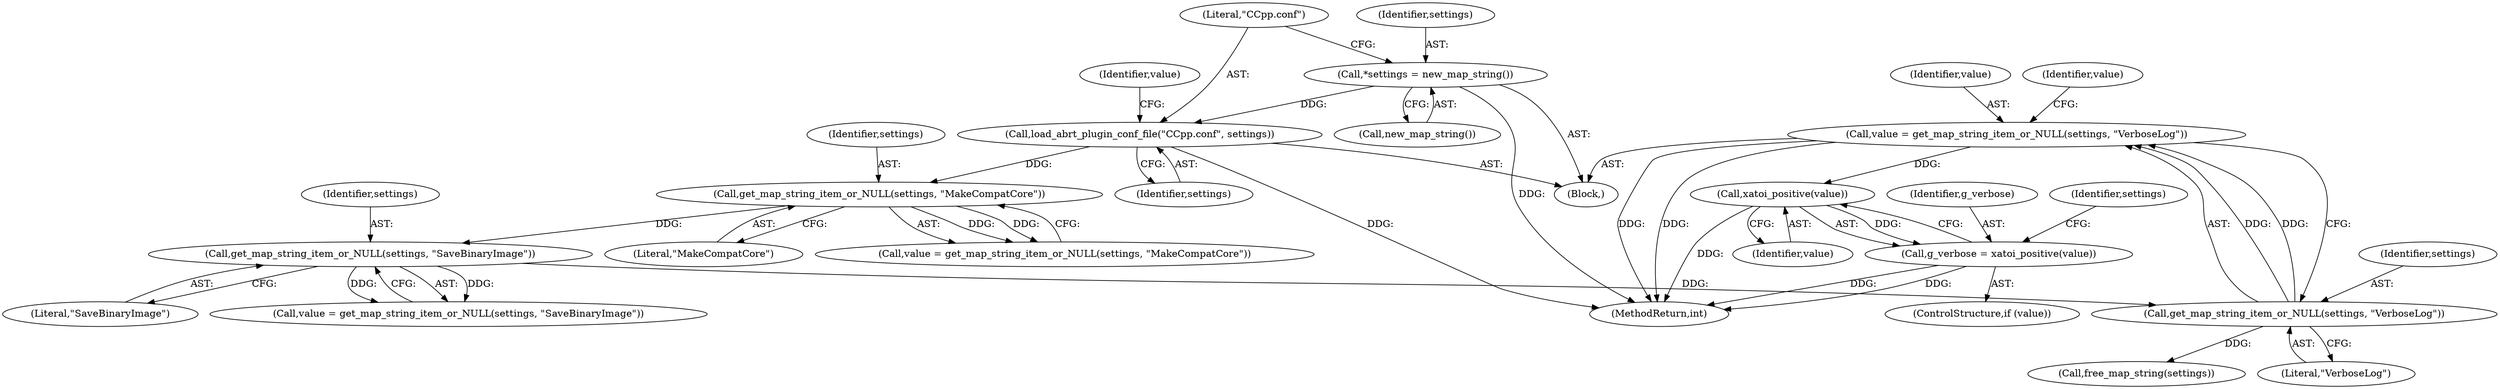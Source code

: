 digraph "0_abrt_8939398b82006ba1fec4ed491339fc075f43fc7c_1@pointer" {
"1000247" [label="(Call,value = get_map_string_item_or_NULL(settings, \"VerboseLog\"))"];
"1000249" [label="(Call,get_map_string_item_or_NULL(settings, \"VerboseLog\"))"];
"1000238" [label="(Call,get_map_string_item_or_NULL(settings, \"SaveBinaryImage\"))"];
"1000227" [label="(Call,get_map_string_item_or_NULL(settings, \"MakeCompatCore\"))"];
"1000221" [label="(Call,load_abrt_plugin_conf_file(\"CCpp.conf\", settings))"];
"1000218" [label="(Call,*settings = new_map_string())"];
"1000256" [label="(Call,xatoi_positive(value))"];
"1000254" [label="(Call,g_verbose = xatoi_positive(value))"];
"1000222" [label="(Literal,\"CCpp.conf\")"];
"1000257" [label="(Identifier,value)"];
"1000236" [label="(Call,value = get_map_string_item_or_NULL(settings, \"SaveBinaryImage\"))"];
"1000254" [label="(Call,g_verbose = xatoi_positive(value))"];
"1000249" [label="(Call,get_map_string_item_or_NULL(settings, \"VerboseLog\"))"];
"1000225" [label="(Call,value = get_map_string_item_or_NULL(settings, \"MakeCompatCore\"))"];
"1000247" [label="(Call,value = get_map_string_item_or_NULL(settings, \"VerboseLog\"))"];
"1000226" [label="(Identifier,value)"];
"1000216" [label="(Block,)"];
"1000252" [label="(ControlStructure,if (value))"];
"1000256" [label="(Call,xatoi_positive(value))"];
"1000240" [label="(Literal,\"SaveBinaryImage\")"];
"1000218" [label="(Call,*settings = new_map_string())"];
"1000250" [label="(Identifier,settings)"];
"1000239" [label="(Identifier,settings)"];
"1000238" [label="(Call,get_map_string_item_or_NULL(settings, \"SaveBinaryImage\"))"];
"1000223" [label="(Identifier,settings)"];
"1000255" [label="(Identifier,g_verbose)"];
"1000219" [label="(Identifier,settings)"];
"1000228" [label="(Identifier,settings)"];
"1000258" [label="(Call,free_map_string(settings))"];
"1000227" [label="(Call,get_map_string_item_or_NULL(settings, \"MakeCompatCore\"))"];
"1000253" [label="(Identifier,value)"];
"1000251" [label="(Literal,\"VerboseLog\")"];
"1000259" [label="(Identifier,settings)"];
"1000248" [label="(Identifier,value)"];
"1000221" [label="(Call,load_abrt_plugin_conf_file(\"CCpp.conf\", settings))"];
"1001237" [label="(MethodReturn,int)"];
"1000220" [label="(Call,new_map_string())"];
"1000229" [label="(Literal,\"MakeCompatCore\")"];
"1000247" -> "1000216"  [label="AST: "];
"1000247" -> "1000249"  [label="CFG: "];
"1000248" -> "1000247"  [label="AST: "];
"1000249" -> "1000247"  [label="AST: "];
"1000253" -> "1000247"  [label="CFG: "];
"1000247" -> "1001237"  [label="DDG: "];
"1000247" -> "1001237"  [label="DDG: "];
"1000249" -> "1000247"  [label="DDG: "];
"1000249" -> "1000247"  [label="DDG: "];
"1000247" -> "1000256"  [label="DDG: "];
"1000249" -> "1000251"  [label="CFG: "];
"1000250" -> "1000249"  [label="AST: "];
"1000251" -> "1000249"  [label="AST: "];
"1000238" -> "1000249"  [label="DDG: "];
"1000249" -> "1000258"  [label="DDG: "];
"1000238" -> "1000236"  [label="AST: "];
"1000238" -> "1000240"  [label="CFG: "];
"1000239" -> "1000238"  [label="AST: "];
"1000240" -> "1000238"  [label="AST: "];
"1000236" -> "1000238"  [label="CFG: "];
"1000238" -> "1000236"  [label="DDG: "];
"1000238" -> "1000236"  [label="DDG: "];
"1000227" -> "1000238"  [label="DDG: "];
"1000227" -> "1000225"  [label="AST: "];
"1000227" -> "1000229"  [label="CFG: "];
"1000228" -> "1000227"  [label="AST: "];
"1000229" -> "1000227"  [label="AST: "];
"1000225" -> "1000227"  [label="CFG: "];
"1000227" -> "1000225"  [label="DDG: "];
"1000227" -> "1000225"  [label="DDG: "];
"1000221" -> "1000227"  [label="DDG: "];
"1000221" -> "1000216"  [label="AST: "];
"1000221" -> "1000223"  [label="CFG: "];
"1000222" -> "1000221"  [label="AST: "];
"1000223" -> "1000221"  [label="AST: "];
"1000226" -> "1000221"  [label="CFG: "];
"1000221" -> "1001237"  [label="DDG: "];
"1000218" -> "1000221"  [label="DDG: "];
"1000218" -> "1000216"  [label="AST: "];
"1000218" -> "1000220"  [label="CFG: "];
"1000219" -> "1000218"  [label="AST: "];
"1000220" -> "1000218"  [label="AST: "];
"1000222" -> "1000218"  [label="CFG: "];
"1000218" -> "1001237"  [label="DDG: "];
"1000256" -> "1000254"  [label="AST: "];
"1000256" -> "1000257"  [label="CFG: "];
"1000257" -> "1000256"  [label="AST: "];
"1000254" -> "1000256"  [label="CFG: "];
"1000256" -> "1001237"  [label="DDG: "];
"1000256" -> "1000254"  [label="DDG: "];
"1000254" -> "1000252"  [label="AST: "];
"1000255" -> "1000254"  [label="AST: "];
"1000259" -> "1000254"  [label="CFG: "];
"1000254" -> "1001237"  [label="DDG: "];
"1000254" -> "1001237"  [label="DDG: "];
}
